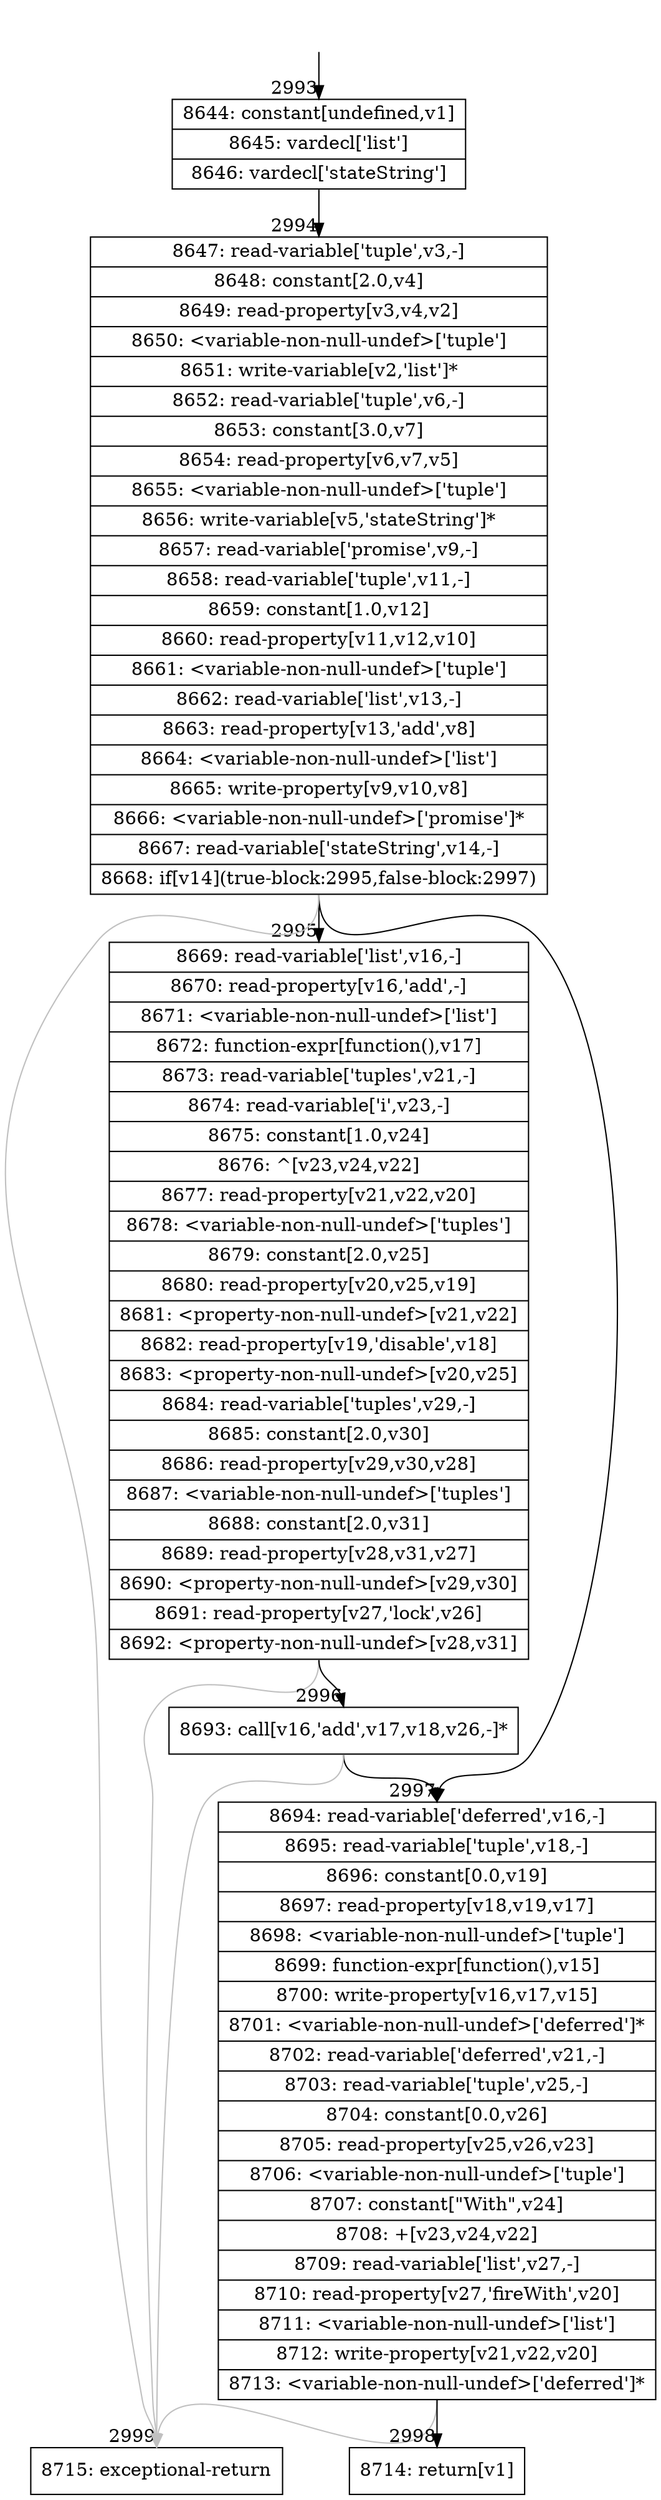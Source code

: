 digraph {
rankdir="TD"
BB_entry196[shape=none,label=""];
BB_entry196 -> BB2993 [tailport=s, headport=n, headlabel="    2993"]
BB2993 [shape=record label="{8644: constant[undefined,v1]|8645: vardecl['list']|8646: vardecl['stateString']}" ] 
BB2993 -> BB2994 [tailport=s, headport=n, headlabel="      2994"]
BB2994 [shape=record label="{8647: read-variable['tuple',v3,-]|8648: constant[2.0,v4]|8649: read-property[v3,v4,v2]|8650: \<variable-non-null-undef\>['tuple']|8651: write-variable[v2,'list']*|8652: read-variable['tuple',v6,-]|8653: constant[3.0,v7]|8654: read-property[v6,v7,v5]|8655: \<variable-non-null-undef\>['tuple']|8656: write-variable[v5,'stateString']*|8657: read-variable['promise',v9,-]|8658: read-variable['tuple',v11,-]|8659: constant[1.0,v12]|8660: read-property[v11,v12,v10]|8661: \<variable-non-null-undef\>['tuple']|8662: read-variable['list',v13,-]|8663: read-property[v13,'add',v8]|8664: \<variable-non-null-undef\>['list']|8665: write-property[v9,v10,v8]|8666: \<variable-non-null-undef\>['promise']*|8667: read-variable['stateString',v14,-]|8668: if[v14](true-block:2995,false-block:2997)}" ] 
BB2994 -> BB2995 [tailport=s, headport=n, headlabel="      2995"]
BB2994 -> BB2997 [tailport=s, headport=n, headlabel="      2997"]
BB2994 -> BB2999 [tailport=s, headport=n, color=gray, headlabel="      2999"]
BB2995 [shape=record label="{8669: read-variable['list',v16,-]|8670: read-property[v16,'add',-]|8671: \<variable-non-null-undef\>['list']|8672: function-expr[function(),v17]|8673: read-variable['tuples',v21,-]|8674: read-variable['i',v23,-]|8675: constant[1.0,v24]|8676: ^[v23,v24,v22]|8677: read-property[v21,v22,v20]|8678: \<variable-non-null-undef\>['tuples']|8679: constant[2.0,v25]|8680: read-property[v20,v25,v19]|8681: \<property-non-null-undef\>[v21,v22]|8682: read-property[v19,'disable',v18]|8683: \<property-non-null-undef\>[v20,v25]|8684: read-variable['tuples',v29,-]|8685: constant[2.0,v30]|8686: read-property[v29,v30,v28]|8687: \<variable-non-null-undef\>['tuples']|8688: constant[2.0,v31]|8689: read-property[v28,v31,v27]|8690: \<property-non-null-undef\>[v29,v30]|8691: read-property[v27,'lock',v26]|8692: \<property-non-null-undef\>[v28,v31]}" ] 
BB2995 -> BB2996 [tailport=s, headport=n, headlabel="      2996"]
BB2995 -> BB2999 [tailport=s, headport=n, color=gray]
BB2996 [shape=record label="{8693: call[v16,'add',v17,v18,v26,-]*}" ] 
BB2996 -> BB2997 [tailport=s, headport=n]
BB2996 -> BB2999 [tailport=s, headport=n, color=gray]
BB2997 [shape=record label="{8694: read-variable['deferred',v16,-]|8695: read-variable['tuple',v18,-]|8696: constant[0.0,v19]|8697: read-property[v18,v19,v17]|8698: \<variable-non-null-undef\>['tuple']|8699: function-expr[function(),v15]|8700: write-property[v16,v17,v15]|8701: \<variable-non-null-undef\>['deferred']*|8702: read-variable['deferred',v21,-]|8703: read-variable['tuple',v25,-]|8704: constant[0.0,v26]|8705: read-property[v25,v26,v23]|8706: \<variable-non-null-undef\>['tuple']|8707: constant[\"With\",v24]|8708: +[v23,v24,v22]|8709: read-variable['list',v27,-]|8710: read-property[v27,'fireWith',v20]|8711: \<variable-non-null-undef\>['list']|8712: write-property[v21,v22,v20]|8713: \<variable-non-null-undef\>['deferred']*}" ] 
BB2997 -> BB2998 [tailport=s, headport=n, headlabel="      2998"]
BB2997 -> BB2999 [tailport=s, headport=n, color=gray]
BB2998 [shape=record label="{8714: return[v1]}" ] 
BB2999 [shape=record label="{8715: exceptional-return}" ] 
}
